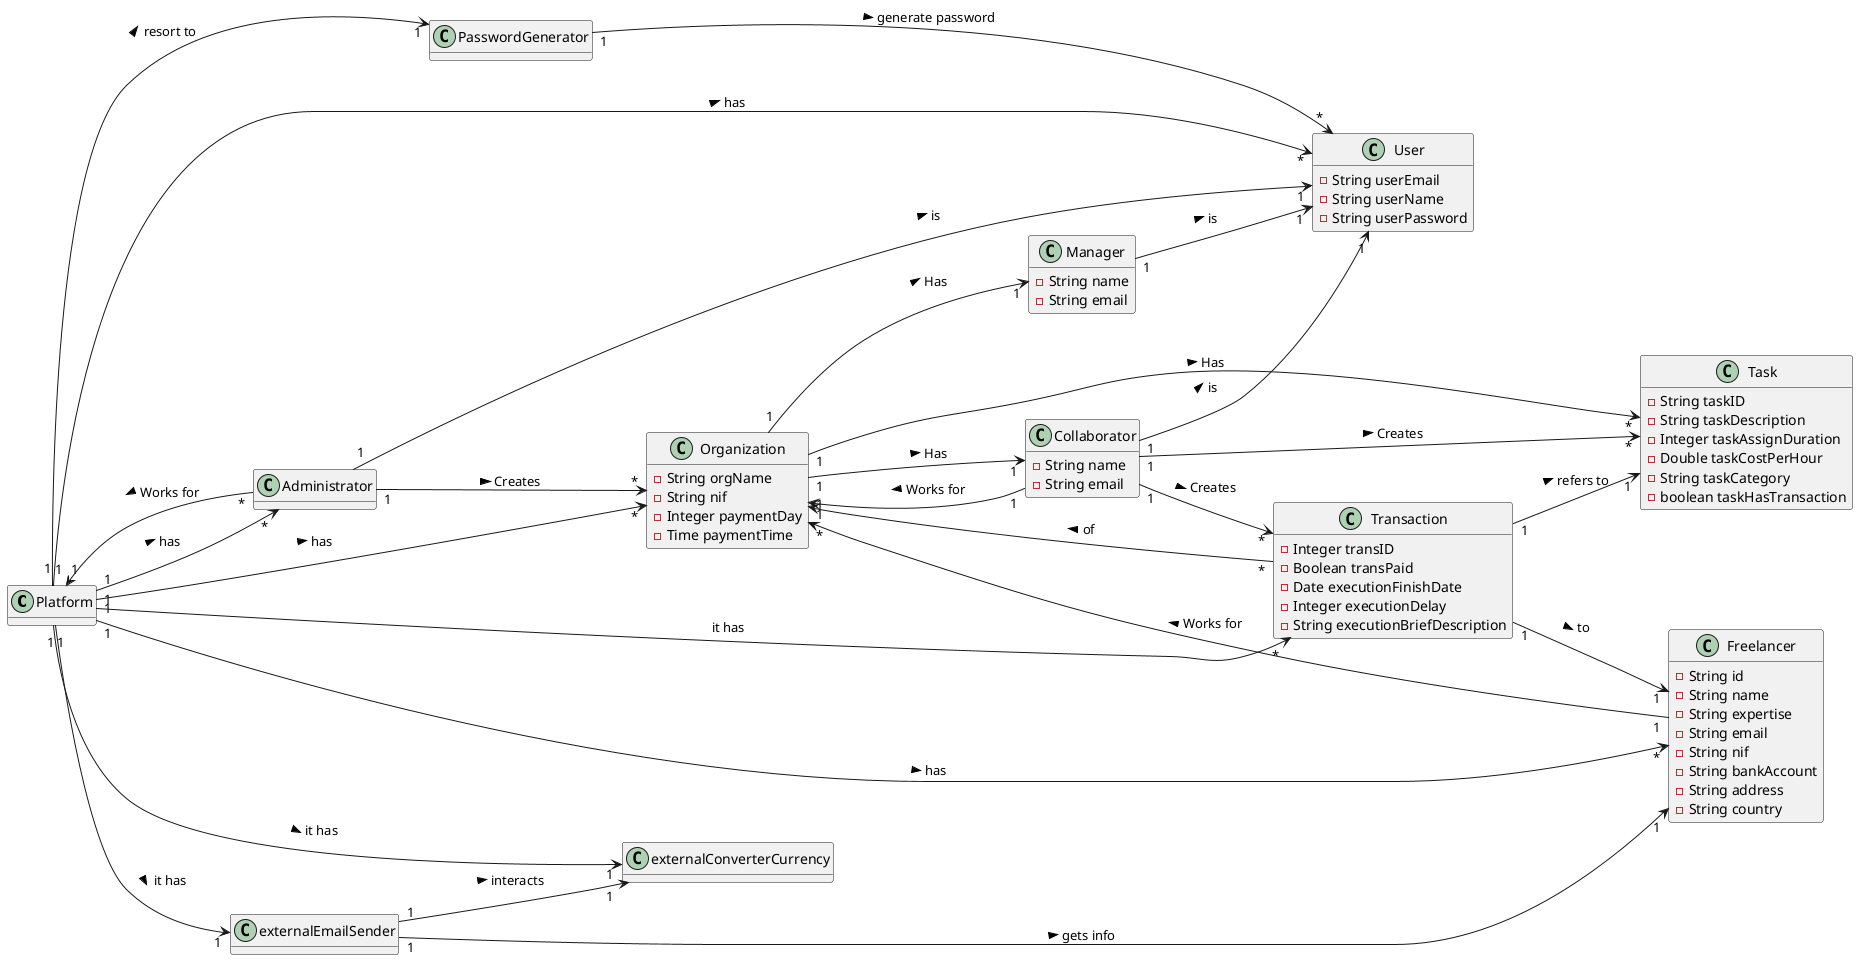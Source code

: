 @startuml

hide methods
left to right direction


class Platform

class PasswordGenerator

class Organization {
  -String orgName
  -String nif
  -Integer paymentDay
  -Time paymentTime
}

class Collaborator {
  -String name
  -String email
}

class Manager {
  -String name
  -String email
}

class User{
-String userEmail
-String userName
-String userPassword
}


class Freelancer {
-String id
-String name
-String expertise
-String email
-String nif
-String bankAccount
-String address
-String country
}


class Task{
-String taskID
-String taskDescription
-Integer taskAssignDuration
-Double taskCostPerHour
-String taskCategory
-boolean taskHasTransaction
}
class Administrator
class Transaction {
-Integer transID
-Boolean transPaid
-Date executionFinishDate
-Integer executionDelay
-String executionBriefDescription
}
class externalConverterCurrency{
}
class externalEmailSender
Platform "1" --> "1"PasswordGenerator : resort to >
Platform"1" --> "*" Freelancer : has >
Platform "1" --> "*" Administrator : has >
Platform"1" --> "*" Organization : has >
Platform"1" -->"*" Transaction : it has
Platform"1" -->"1" externalConverterCurrency : it has >
Platform"1" -->"1" externalEmailSender : it has >
Administrator"*" --> "1" Platform : Works for >
Administrator"1" -->"*" Organization : Creates >
Organization"1" --> "1"Collaborator : Has >
Organization"1" --> "1"Manager: Has >
Organization"1" -->"*" Task : Has >
Collaborator"1" --> "1" Organization : Works for >
Collaborator"1" --> "*" Task : Creates >
Collaborator"1" -->"*" Transaction : Creates >
Freelancer"1" -->"*" Organization : Works for >
externalEmailSender"1" --> "1"Freelancer : gets info >
externalEmailSender"1" -->"1" externalConverterCurrency : interacts >
Transaction"*" -->"1" Organization : of >
Transaction "1" --> "1" Task: refers to >
Transaction "1" --> "1" Freelancer: to >
Collaborator"1" -->"1" User : is  >
Manager "1" --> "1" User: is >
Administrator"1" --> "1"User : is  >
Platform"1" -->"*" User : has >
PasswordGenerator "1" -->"*" User :generate password >
@enduml
